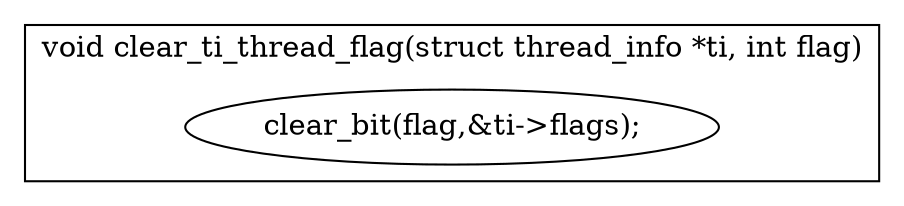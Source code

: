 digraph thread_info_h{
        size="10,18";
        ratio=filled;

        subgraph cluster_clear_ti_thread_flag{
                label="void clear_ti_thread_flag(struct thread_info *ti, int flag)";
                clear_bit[label="clear_bit(flag,&ti->flags);"];
        }
}
